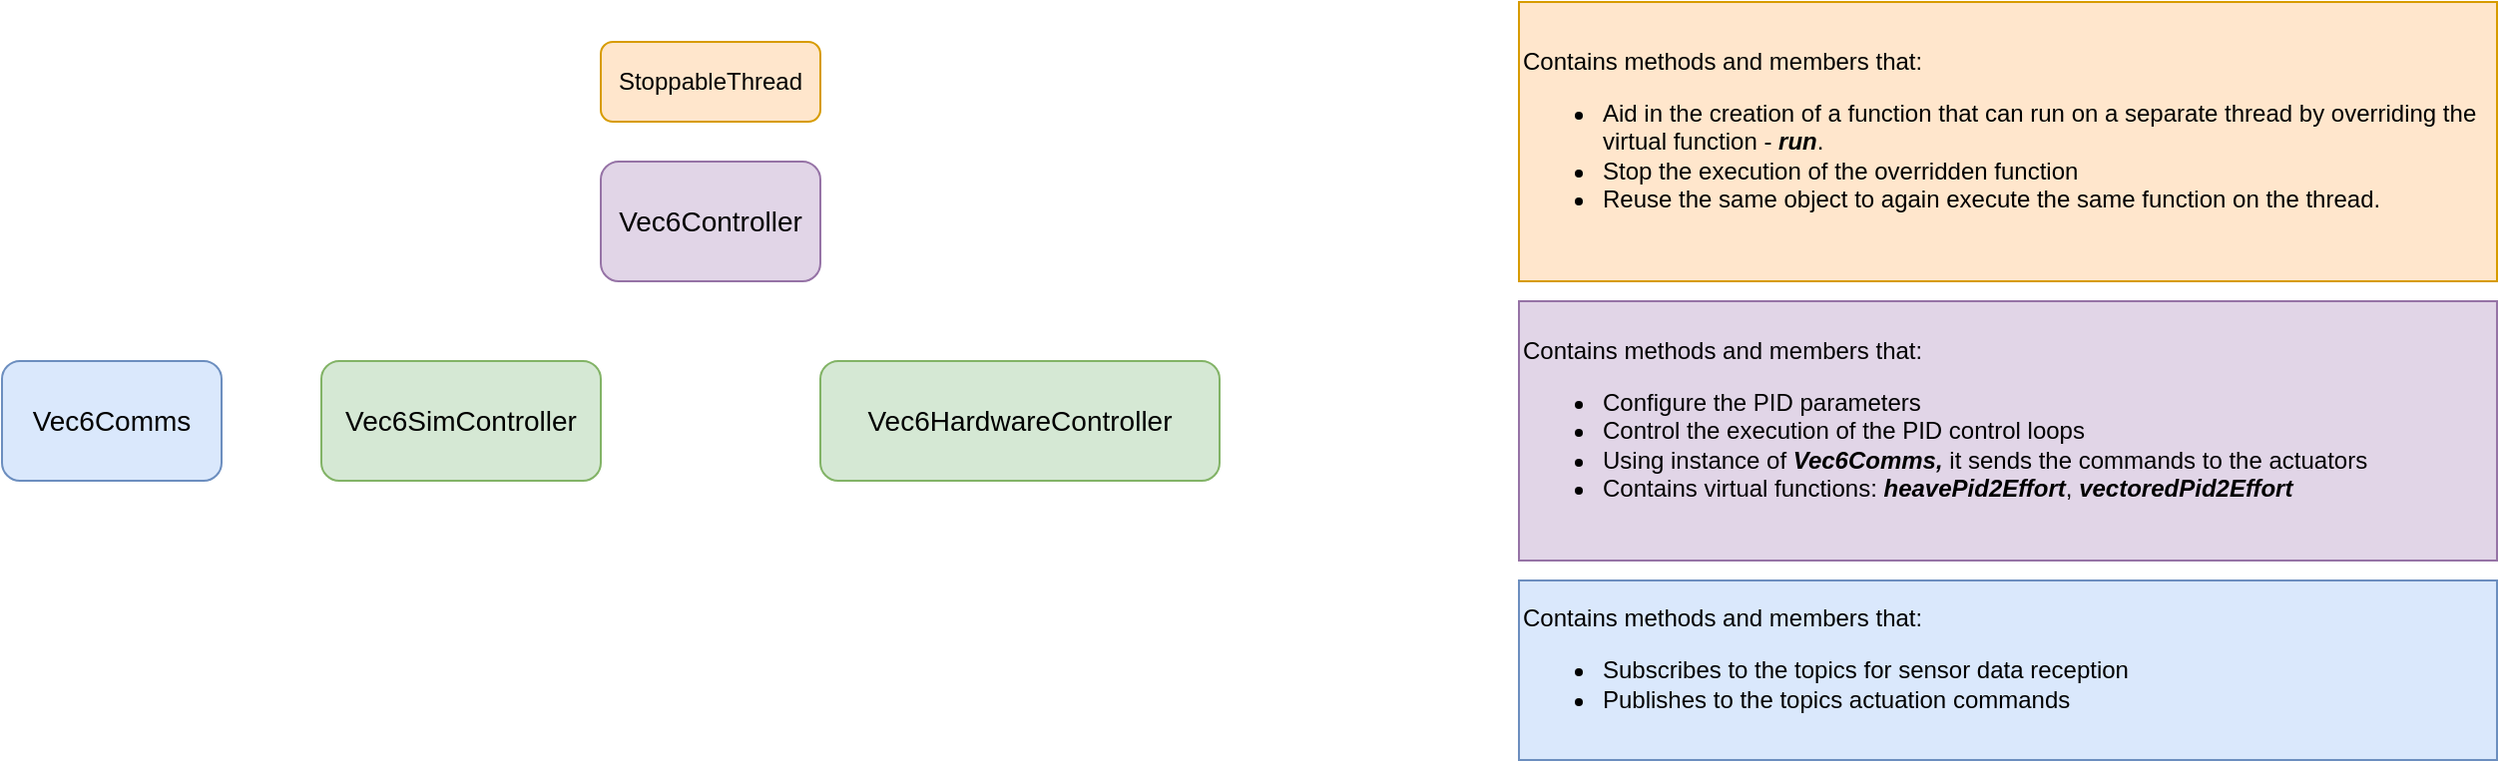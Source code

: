 <mxfile version="14.8.2" type="device"><diagram id="3wxC8w0HWE2WUJp5uTHP" name="Page-1"><mxGraphModel dx="2644" dy="549" grid="1" gridSize="10" guides="1" tooltips="1" connect="1" arrows="1" fold="1" page="1" pageScale="1" pageWidth="1654" pageHeight="1169" math="0" shadow="0"><root><mxCell id="0"/><mxCell id="1" parent="0"/><mxCell id="JAJ2FybKKQLJugDhjMmw-1" value="StoppableThread" style="rounded=1;whiteSpace=wrap;html=1;fillColor=#ffe6cc;strokeColor=#d79b00;" parent="1" vertex="1"><mxGeometry x="170" y="70" width="110" height="40" as="geometry"/></mxCell><mxCell id="PMY0-ZSUuScA3yg4cXFh-5" value="&lt;font style=&quot;font-size: 14px&quot;&gt;Vec6Controller&lt;/font&gt;" style="rounded=1;whiteSpace=wrap;html=1;fillColor=#e1d5e7;strokeColor=#9673a6;" parent="1" vertex="1"><mxGeometry x="170" y="130" width="110" height="60" as="geometry"/></mxCell><mxCell id="PMY0-ZSUuScA3yg4cXFh-6" value="Contains methods and members that:&lt;br&gt;&lt;ul&gt;&lt;li&gt;Configure the PID parameters&lt;/li&gt;&lt;li&gt;Control the execution of the PID control loops&lt;/li&gt;&lt;li&gt;Using instance of&amp;nbsp;&lt;i style=&quot;font-weight: bold&quot;&gt;Vec6Comms, &lt;/i&gt;it&amp;nbsp;sends the commands to the actuators&lt;/li&gt;&lt;li&gt;Contains virtual functions: &lt;i style=&quot;font-weight: bold&quot;&gt;heavePid2Effort&lt;/i&gt;, &lt;i style=&quot;font-weight: bold&quot;&gt;vectoredPid2Effort&lt;/i&gt;&lt;/li&gt;&lt;/ul&gt;" style="rounded=0;whiteSpace=wrap;html=1;fillColor=#e1d5e7;strokeColor=#9673a6;align=left;" parent="1" vertex="1"><mxGeometry x="630" y="200" width="490" height="130" as="geometry"/></mxCell><mxCell id="PMY0-ZSUuScA3yg4cXFh-7" value="Contains methods and members that:&lt;br&gt;&lt;ul&gt;&lt;li&gt;Aid in the creation of a function that can run on a separate thread by overriding the virtual function - &lt;i style=&quot;font-weight: bold&quot;&gt;run&lt;/i&gt;.&lt;/li&gt;&lt;li&gt;Stop the execution of the overridden function&lt;/li&gt;&lt;li&gt;Reuse the same object to again execute the same function on the thread.&lt;/li&gt;&lt;/ul&gt;" style="rounded=0;whiteSpace=wrap;html=1;fillColor=#ffe6cc;align=left;strokeColor=#d79b00;perimeterSpacing=2;" parent="1" vertex="1"><mxGeometry x="630" y="50" width="490" height="140" as="geometry"/></mxCell><mxCell id="woGKJ2kOvCeVOghfGeVV-1" value="&lt;font style=&quot;font-size: 14px&quot;&gt;Vec6Comms&lt;/font&gt;" style="rounded=1;whiteSpace=wrap;html=1;fillColor=#dae8fc;strokeColor=#6c8ebf;" vertex="1" parent="1"><mxGeometry x="-130" y="230" width="110" height="60" as="geometry"/></mxCell><mxCell id="woGKJ2kOvCeVOghfGeVV-2" value="Contains methods and members that:&lt;br&gt;&lt;ul&gt;&lt;li&gt;Subscribes to the topics for sensor data reception&lt;/li&gt;&lt;li&gt;Publishes to the topics actuation commands&lt;/li&gt;&lt;/ul&gt;" style="rounded=0;whiteSpace=wrap;html=1;fillColor=#dae8fc;strokeColor=#6c8ebf;align=left;" vertex="1" parent="1"><mxGeometry x="630" y="340" width="490" height="90" as="geometry"/></mxCell><mxCell id="woGKJ2kOvCeVOghfGeVV-3" value="&lt;font style=&quot;font-size: 14px&quot;&gt;Vec6HardwareController&lt;/font&gt;" style="rounded=1;whiteSpace=wrap;html=1;fillColor=#d5e8d4;strokeColor=#82b366;" vertex="1" parent="1"><mxGeometry x="280" y="230" width="200" height="60" as="geometry"/></mxCell><mxCell id="woGKJ2kOvCeVOghfGeVV-4" value="&lt;font style=&quot;font-size: 14px&quot;&gt;Vec6SimController&lt;/font&gt;" style="rounded=1;whiteSpace=wrap;html=1;fillColor=#d5e8d4;strokeColor=#82b366;" vertex="1" parent="1"><mxGeometry x="30" y="230" width="140" height="60" as="geometry"/></mxCell></root></mxGraphModel></diagram></mxfile>